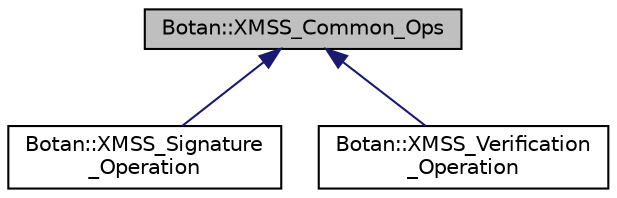 digraph "Botan::XMSS_Common_Ops"
{
  edge [fontname="Helvetica",fontsize="10",labelfontname="Helvetica",labelfontsize="10"];
  node [fontname="Helvetica",fontsize="10",shape=record];
  Node0 [label="Botan::XMSS_Common_Ops",height=0.2,width=0.4,color="black", fillcolor="grey75", style="filled", fontcolor="black"];
  Node0 -> Node1 [dir="back",color="midnightblue",fontsize="10",style="solid",fontname="Helvetica"];
  Node1 [label="Botan::XMSS_Signature\l_Operation",height=0.2,width=0.4,color="black", fillcolor="white", style="filled",URL="$class_botan_1_1_x_m_s_s___signature___operation.html"];
  Node0 -> Node2 [dir="back",color="midnightblue",fontsize="10",style="solid",fontname="Helvetica"];
  Node2 [label="Botan::XMSS_Verification\l_Operation",height=0.2,width=0.4,color="black", fillcolor="white", style="filled",URL="$class_botan_1_1_x_m_s_s___verification___operation.html"];
}
